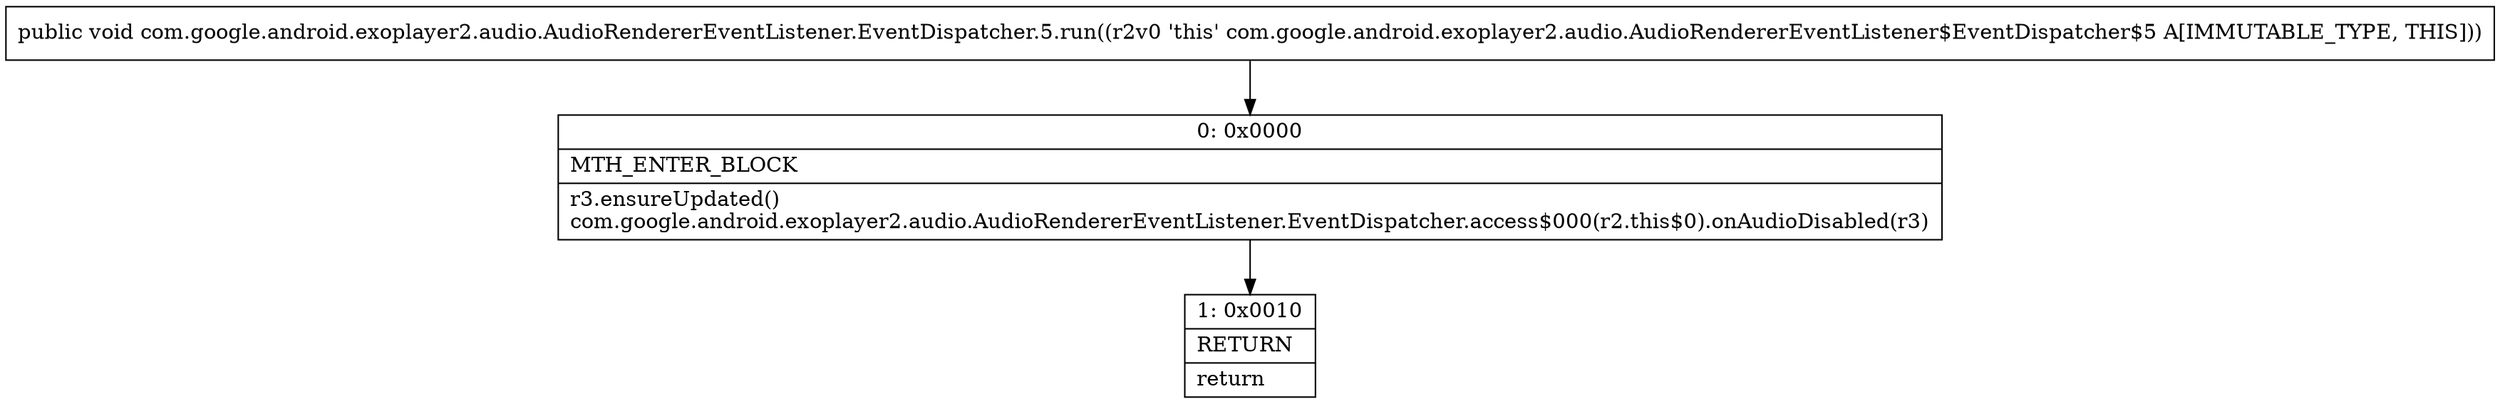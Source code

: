 digraph "CFG forcom.google.android.exoplayer2.audio.AudioRendererEventListener.EventDispatcher.5.run()V" {
Node_0 [shape=record,label="{0\:\ 0x0000|MTH_ENTER_BLOCK\l|r3.ensureUpdated()\lcom.google.android.exoplayer2.audio.AudioRendererEventListener.EventDispatcher.access$000(r2.this$0).onAudioDisabled(r3)\l}"];
Node_1 [shape=record,label="{1\:\ 0x0010|RETURN\l|return\l}"];
MethodNode[shape=record,label="{public void com.google.android.exoplayer2.audio.AudioRendererEventListener.EventDispatcher.5.run((r2v0 'this' com.google.android.exoplayer2.audio.AudioRendererEventListener$EventDispatcher$5 A[IMMUTABLE_TYPE, THIS])) }"];
MethodNode -> Node_0;
Node_0 -> Node_1;
}

